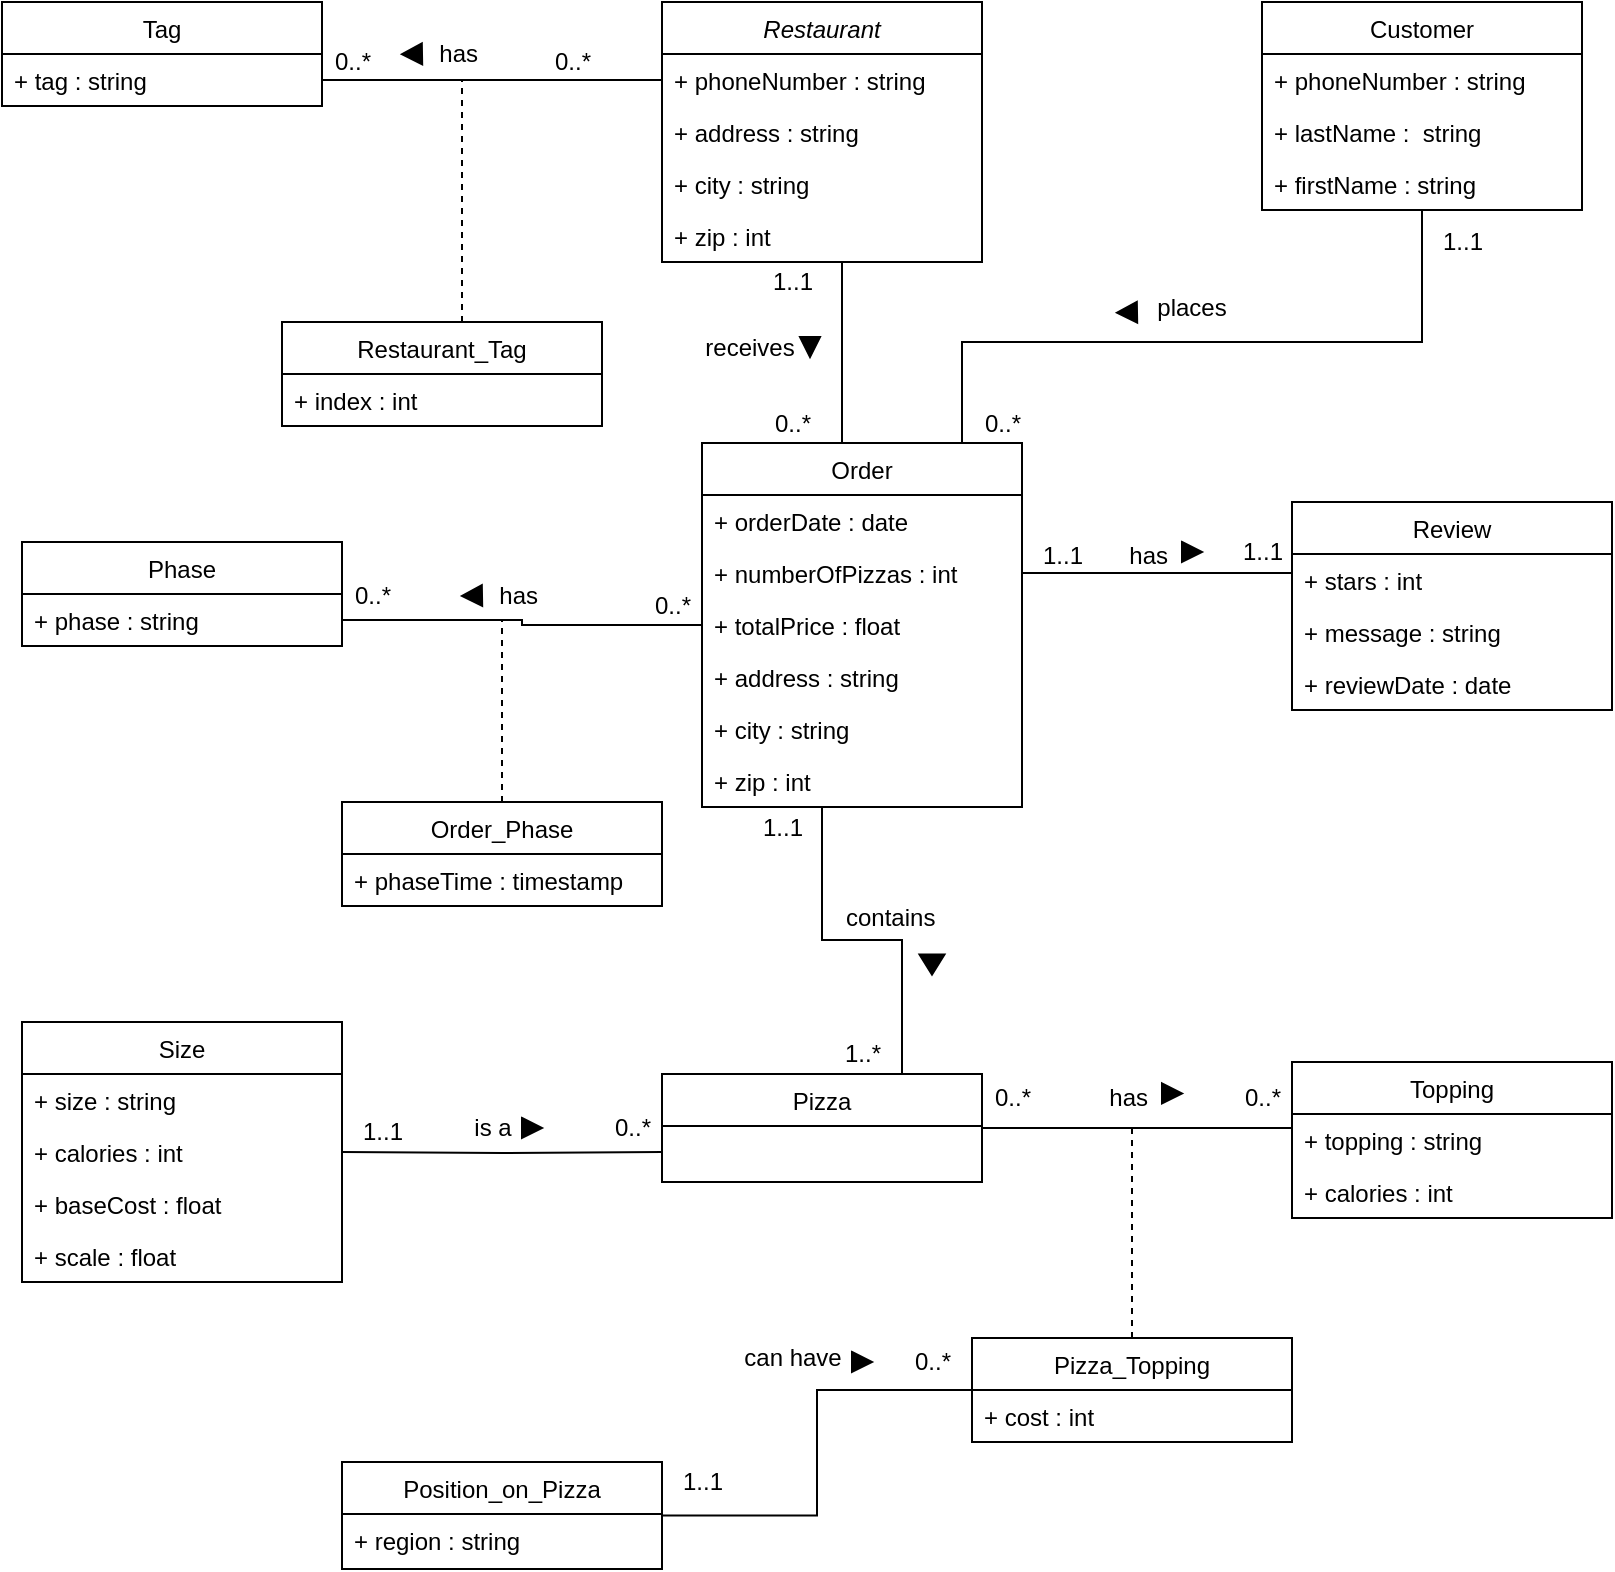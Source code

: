 <mxfile version="15.5.9" type="github">
  <diagram id="C5RBs43oDa-KdzZeNtuy" name="Page-1">
    <mxGraphModel dx="983" dy="626" grid="1" gridSize="10" guides="1" tooltips="1" connect="1" arrows="1" fold="1" page="1" pageScale="1" pageWidth="827" pageHeight="1169" math="0" shadow="0">
      <root>
        <mxCell id="WIyWlLk6GJQsqaUBKTNV-0" />
        <mxCell id="WIyWlLk6GJQsqaUBKTNV-1" parent="WIyWlLk6GJQsqaUBKTNV-0" />
        <mxCell id="j5NIechxEygwmhF16usv-153" style="edgeStyle=orthogonalEdgeStyle;rounded=0;orthogonalLoop=1;jettySize=auto;html=0;entryX=0.25;entryY=0;entryDx=0;entryDy=0;fontColor=#000000;endArrow=none;endFill=0;" edge="1" parent="WIyWlLk6GJQsqaUBKTNV-1" source="zkfFHV4jXpPFQw0GAbJ--0" target="j5NIechxEygwmhF16usv-21">
          <mxGeometry relative="1" as="geometry">
            <Array as="points">
              <mxPoint x="430" y="331" />
            </Array>
          </mxGeometry>
        </mxCell>
        <mxCell id="zkfFHV4jXpPFQw0GAbJ--0" value="Restaurant" style="swimlane;fontStyle=2;align=center;verticalAlign=top;childLayout=stackLayout;horizontal=1;startSize=26;horizontalStack=0;resizeParent=1;resizeLast=0;collapsible=1;marginBottom=0;rounded=0;shadow=0;strokeWidth=1;" parent="WIyWlLk6GJQsqaUBKTNV-1" vertex="1">
          <mxGeometry x="340" y="110" width="160" height="130" as="geometry">
            <mxRectangle x="230" y="140" width="160" height="26" as="alternateBounds" />
          </mxGeometry>
        </mxCell>
        <mxCell id="zkfFHV4jXpPFQw0GAbJ--2" value="+ phoneNumber : string" style="text;align=left;verticalAlign=top;spacingLeft=4;spacingRight=4;overflow=hidden;rotatable=0;points=[[0,0.5],[1,0.5]];portConstraint=eastwest;rounded=0;shadow=0;html=0;" parent="zkfFHV4jXpPFQw0GAbJ--0" vertex="1">
          <mxGeometry y="26" width="160" height="26" as="geometry" />
        </mxCell>
        <mxCell id="zkfFHV4jXpPFQw0GAbJ--3" value="+ address : string" style="text;align=left;verticalAlign=top;spacingLeft=4;spacingRight=4;overflow=hidden;rotatable=0;points=[[0,0.5],[1,0.5]];portConstraint=eastwest;rounded=0;shadow=0;html=0;" parent="zkfFHV4jXpPFQw0GAbJ--0" vertex="1">
          <mxGeometry y="52" width="160" height="26" as="geometry" />
        </mxCell>
        <mxCell id="j5NIechxEygwmhF16usv-6" value="+ city : string " style="text;align=left;verticalAlign=top;spacingLeft=4;spacingRight=4;overflow=hidden;rotatable=0;points=[[0,0.5],[1,0.5]];portConstraint=eastwest;rounded=0;shadow=0;html=0;" vertex="1" parent="zkfFHV4jXpPFQw0GAbJ--0">
          <mxGeometry y="78" width="160" height="26" as="geometry" />
        </mxCell>
        <mxCell id="j5NIechxEygwmhF16usv-7" value="+ zip : int" style="text;align=left;verticalAlign=top;spacingLeft=4;spacingRight=4;overflow=hidden;rotatable=0;points=[[0,0.5],[1,0.5]];portConstraint=eastwest;rounded=0;shadow=0;html=0;" vertex="1" parent="zkfFHV4jXpPFQw0GAbJ--0">
          <mxGeometry y="104" width="160" height="26" as="geometry" />
        </mxCell>
        <mxCell id="zkfFHV4jXpPFQw0GAbJ--6" value="Phase" style="swimlane;fontStyle=0;align=center;verticalAlign=top;childLayout=stackLayout;horizontal=1;startSize=26;horizontalStack=0;resizeParent=1;resizeLast=0;collapsible=1;marginBottom=0;rounded=0;shadow=0;strokeWidth=1;" parent="WIyWlLk6GJQsqaUBKTNV-1" vertex="1">
          <mxGeometry x="20" y="380" width="160" height="52" as="geometry">
            <mxRectangle x="130" y="380" width="160" height="26" as="alternateBounds" />
          </mxGeometry>
        </mxCell>
        <mxCell id="zkfFHV4jXpPFQw0GAbJ--7" value="+ phase : string&#xa;" style="text;align=left;verticalAlign=top;spacingLeft=4;spacingRight=4;overflow=hidden;rotatable=0;points=[[0,0.5],[1,0.5]];portConstraint=eastwest;" parent="zkfFHV4jXpPFQw0GAbJ--6" vertex="1">
          <mxGeometry y="26" width="160" height="26" as="geometry" />
        </mxCell>
        <mxCell id="j5NIechxEygwmhF16usv-9" style="edgeStyle=orthogonalEdgeStyle;rounded=0;orthogonalLoop=1;jettySize=auto;html=1;endArrow=none;endFill=0;dashed=1;" edge="1" parent="WIyWlLk6GJQsqaUBKTNV-1" source="zkfFHV4jXpPFQw0GAbJ--13" target="j5NIechxEygwmhF16usv-12">
          <mxGeometry relative="1" as="geometry">
            <mxPoint x="260" y="190" as="targetPoint" />
            <Array as="points">
              <mxPoint x="240" y="240" />
              <mxPoint x="240" y="240" />
            </Array>
          </mxGeometry>
        </mxCell>
        <mxCell id="zkfFHV4jXpPFQw0GAbJ--13" value="Restaurant_Tag" style="swimlane;fontStyle=0;align=center;verticalAlign=top;childLayout=stackLayout;horizontal=1;startSize=26;horizontalStack=0;resizeParent=1;resizeLast=0;collapsible=1;marginBottom=0;rounded=0;shadow=0;strokeWidth=1;" parent="WIyWlLk6GJQsqaUBKTNV-1" vertex="1">
          <mxGeometry x="150" y="270" width="160" height="52" as="geometry">
            <mxRectangle x="340" y="380" width="170" height="26" as="alternateBounds" />
          </mxGeometry>
        </mxCell>
        <mxCell id="zkfFHV4jXpPFQw0GAbJ--14" value="+ index : int" style="text;align=left;verticalAlign=top;spacingLeft=4;spacingRight=4;overflow=hidden;rotatable=0;points=[[0,0.5],[1,0.5]];portConstraint=eastwest;" parent="zkfFHV4jXpPFQw0GAbJ--13" vertex="1">
          <mxGeometry y="26" width="160" height="26" as="geometry" />
        </mxCell>
        <mxCell id="j5NIechxEygwmhF16usv-154" style="edgeStyle=orthogonalEdgeStyle;rounded=0;orthogonalLoop=1;jettySize=auto;html=0;entryX=0.856;entryY=0;entryDx=0;entryDy=0;entryPerimeter=0;fontColor=#000000;endArrow=none;endFill=0;" edge="1" parent="WIyWlLk6GJQsqaUBKTNV-1" source="zkfFHV4jXpPFQw0GAbJ--17" target="j5NIechxEygwmhF16usv-21">
          <mxGeometry relative="1" as="geometry">
            <Array as="points">
              <mxPoint x="720" y="280" />
              <mxPoint x="490" y="280" />
              <mxPoint x="490" y="330" />
            </Array>
          </mxGeometry>
        </mxCell>
        <mxCell id="zkfFHV4jXpPFQw0GAbJ--17" value="Customer" style="swimlane;fontStyle=0;align=center;verticalAlign=top;childLayout=stackLayout;horizontal=1;startSize=26;horizontalStack=0;resizeParent=1;resizeLast=0;collapsible=1;marginBottom=0;rounded=0;shadow=0;strokeWidth=1;" parent="WIyWlLk6GJQsqaUBKTNV-1" vertex="1">
          <mxGeometry x="640" y="110" width="160" height="104" as="geometry">
            <mxRectangle x="550" y="140" width="160" height="26" as="alternateBounds" />
          </mxGeometry>
        </mxCell>
        <mxCell id="j5NIechxEygwmhF16usv-16" value="+ phoneNumber : string" style="text;align=left;verticalAlign=top;spacingLeft=4;spacingRight=4;overflow=hidden;rotatable=0;points=[[0,0.5],[1,0.5]];portConstraint=eastwest;rounded=0;shadow=0;html=0;" vertex="1" parent="zkfFHV4jXpPFQw0GAbJ--17">
          <mxGeometry y="26" width="160" height="26" as="geometry" />
        </mxCell>
        <mxCell id="j5NIechxEygwmhF16usv-19" value="+ lastName :  string" style="text;align=left;verticalAlign=top;spacingLeft=4;spacingRight=4;overflow=hidden;rotatable=0;points=[[0,0.5],[1,0.5]];portConstraint=eastwest;rounded=0;shadow=0;html=0;" vertex="1" parent="zkfFHV4jXpPFQw0GAbJ--17">
          <mxGeometry y="52" width="160" height="26" as="geometry" />
        </mxCell>
        <mxCell id="j5NIechxEygwmhF16usv-18" value="+ firstName : string " style="text;align=left;verticalAlign=top;spacingLeft=4;spacingRight=4;overflow=hidden;rotatable=0;points=[[0,0.5],[1,0.5]];portConstraint=eastwest;rounded=0;shadow=0;html=0;" vertex="1" parent="zkfFHV4jXpPFQw0GAbJ--17">
          <mxGeometry y="78" width="160" height="26" as="geometry" />
        </mxCell>
        <mxCell id="j5NIechxEygwmhF16usv-0" value="Tag" style="swimlane;fontStyle=0;align=center;verticalAlign=top;childLayout=stackLayout;horizontal=1;startSize=26;horizontalStack=0;resizeParent=1;resizeLast=0;collapsible=1;marginBottom=0;rounded=0;shadow=0;strokeWidth=1;" vertex="1" parent="WIyWlLk6GJQsqaUBKTNV-1">
          <mxGeometry x="10" y="110" width="160" height="52" as="geometry">
            <mxRectangle x="130" y="380" width="160" height="26" as="alternateBounds" />
          </mxGeometry>
        </mxCell>
        <mxCell id="j5NIechxEygwmhF16usv-4" value="+ tag : string" style="text;align=left;verticalAlign=top;spacingLeft=4;spacingRight=4;overflow=hidden;rotatable=0;points=[[0,0.5],[1,0.5]];portConstraint=eastwest;fontStyle=0" vertex="1" parent="j5NIechxEygwmhF16usv-0">
          <mxGeometry y="26" width="160" height="26" as="geometry" />
        </mxCell>
        <mxCell id="j5NIechxEygwmhF16usv-8" value="" style="edgeStyle=orthogonalEdgeStyle;rounded=0;orthogonalLoop=1;jettySize=auto;entryX=0;entryY=0.5;entryDx=0;entryDy=0;endArrow=none;endFill=0;" edge="1" parent="WIyWlLk6GJQsqaUBKTNV-1" source="j5NIechxEygwmhF16usv-4" target="zkfFHV4jXpPFQw0GAbJ--2">
          <mxGeometry relative="1" as="geometry">
            <Array as="points">
              <mxPoint x="280" y="149" />
              <mxPoint x="280" y="149" />
            </Array>
          </mxGeometry>
        </mxCell>
        <mxCell id="j5NIechxEygwmhF16usv-10" value="0..*" style="text;html=1;align=center;verticalAlign=middle;resizable=0;points=[];autosize=1;strokeColor=none;fillColor=none;" vertex="1" parent="WIyWlLk6GJQsqaUBKTNV-1">
          <mxGeometry x="170" y="130" width="30" height="20" as="geometry" />
        </mxCell>
        <mxCell id="j5NIechxEygwmhF16usv-11" value="0..*" style="text;html=1;align=center;verticalAlign=middle;resizable=0;points=[];autosize=1;strokeColor=none;fillColor=none;rotation=0;" vertex="1" parent="WIyWlLk6GJQsqaUBKTNV-1">
          <mxGeometry x="280" y="130" width="30" height="20" as="geometry" />
        </mxCell>
        <mxCell id="j5NIechxEygwmhF16usv-12" value="has&amp;nbsp;" style="text;html=1;strokeColor=none;fillColor=none;align=center;verticalAlign=middle;whiteSpace=wrap;rounded=0;" vertex="1" parent="WIyWlLk6GJQsqaUBKTNV-1">
          <mxGeometry x="210" y="123.5" width="60" height="25" as="geometry" />
        </mxCell>
        <mxCell id="j5NIechxEygwmhF16usv-15" style="edgeStyle=orthogonalEdgeStyle;rounded=0;orthogonalLoop=1;jettySize=auto;html=0;exitX=0.5;exitY=1;exitDx=0;exitDy=0;dashed=1;fontColor=#000000;endArrow=none;endFill=0;" edge="1" parent="WIyWlLk6GJQsqaUBKTNV-1" source="j5NIechxEygwmhF16usv-12" target="j5NIechxEygwmhF16usv-12">
          <mxGeometry relative="1" as="geometry" />
        </mxCell>
        <mxCell id="j5NIechxEygwmhF16usv-21" value="Order" style="swimlane;fontStyle=0;align=center;verticalAlign=top;childLayout=stackLayout;horizontal=1;startSize=26;horizontalStack=0;resizeParent=1;resizeLast=0;collapsible=1;marginBottom=0;rounded=0;shadow=0;strokeWidth=1;" vertex="1" parent="WIyWlLk6GJQsqaUBKTNV-1">
          <mxGeometry x="360" y="330.5" width="160" height="182" as="geometry">
            <mxRectangle x="340" y="380" width="170" height="26" as="alternateBounds" />
          </mxGeometry>
        </mxCell>
        <mxCell id="j5NIechxEygwmhF16usv-22" value="+ orderDate : date&#xa;" style="text;align=left;verticalAlign=top;spacingLeft=4;spacingRight=4;overflow=hidden;rotatable=0;points=[[0,0.5],[1,0.5]];portConstraint=eastwest;" vertex="1" parent="j5NIechxEygwmhF16usv-21">
          <mxGeometry y="26" width="160" height="26" as="geometry" />
        </mxCell>
        <mxCell id="j5NIechxEygwmhF16usv-23" value="+ numberOfPizzas : int&#xa;" style="text;align=left;verticalAlign=top;spacingLeft=4;spacingRight=4;overflow=hidden;rotatable=0;points=[[0,0.5],[1,0.5]];portConstraint=eastwest;" vertex="1" parent="j5NIechxEygwmhF16usv-21">
          <mxGeometry y="52" width="160" height="26" as="geometry" />
        </mxCell>
        <mxCell id="j5NIechxEygwmhF16usv-24" value="+ totalPrice : float&#xa;" style="text;align=left;verticalAlign=top;spacingLeft=4;spacingRight=4;overflow=hidden;rotatable=0;points=[[0,0.5],[1,0.5]];portConstraint=eastwest;" vertex="1" parent="j5NIechxEygwmhF16usv-21">
          <mxGeometry y="78" width="160" height="26" as="geometry" />
        </mxCell>
        <mxCell id="j5NIechxEygwmhF16usv-33" value="+ address : string&#xa;" style="text;align=left;verticalAlign=top;spacingLeft=4;spacingRight=4;overflow=hidden;rotatable=0;points=[[0,0.5],[1,0.5]];portConstraint=eastwest;" vertex="1" parent="j5NIechxEygwmhF16usv-21">
          <mxGeometry y="104" width="160" height="26" as="geometry" />
        </mxCell>
        <mxCell id="j5NIechxEygwmhF16usv-34" value="+ city : string&#xa;" style="text;align=left;verticalAlign=top;spacingLeft=4;spacingRight=4;overflow=hidden;rotatable=0;points=[[0,0.5],[1,0.5]];portConstraint=eastwest;" vertex="1" parent="j5NIechxEygwmhF16usv-21">
          <mxGeometry y="130" width="160" height="26" as="geometry" />
        </mxCell>
        <mxCell id="j5NIechxEygwmhF16usv-35" value="+ zip : int&#xa;" style="text;align=left;verticalAlign=top;spacingLeft=4;spacingRight=4;overflow=hidden;rotatable=0;points=[[0,0.5],[1,0.5]];portConstraint=eastwest;" vertex="1" parent="j5NIechxEygwmhF16usv-21">
          <mxGeometry y="156" width="160" height="24" as="geometry" />
        </mxCell>
        <mxCell id="j5NIechxEygwmhF16usv-27" value="places" style="text;html=1;strokeColor=none;fillColor=none;align=center;verticalAlign=middle;whiteSpace=wrap;rounded=0;" vertex="1" parent="WIyWlLk6GJQsqaUBKTNV-1">
          <mxGeometry x="575" y="250" width="60" height="25" as="geometry" />
        </mxCell>
        <mxCell id="j5NIechxEygwmhF16usv-28" value="0..*" style="text;html=1;align=center;verticalAlign=middle;resizable=0;points=[];autosize=1;strokeColor=none;fillColor=none;rotation=0;" vertex="1" parent="WIyWlLk6GJQsqaUBKTNV-1">
          <mxGeometry x="390" y="310.5" width="30" height="20" as="geometry" />
        </mxCell>
        <mxCell id="j5NIechxEygwmhF16usv-29" value="0..*" style="text;html=1;align=center;verticalAlign=middle;resizable=0;points=[];autosize=1;strokeColor=none;fillColor=none;rotation=0;" vertex="1" parent="WIyWlLk6GJQsqaUBKTNV-1">
          <mxGeometry x="495" y="310.5" width="30" height="20" as="geometry" />
        </mxCell>
        <mxCell id="j5NIechxEygwmhF16usv-32" value="" style="triangle;whiteSpace=wrap;html=1;fontColor=#000000;fillColor=#000000;align=left;rotation=-181;" vertex="1" parent="WIyWlLk6GJQsqaUBKTNV-1">
          <mxGeometry x="210" y="130.79" width="10" height="10.43" as="geometry" />
        </mxCell>
        <mxCell id="j5NIechxEygwmhF16usv-40" style="edgeStyle=orthogonalEdgeStyle;rounded=0;orthogonalLoop=1;jettySize=auto;html=0;exitX=0.5;exitY=1;exitDx=0;exitDy=0;dashed=1;fontColor=#000000;endArrow=none;endFill=0;" edge="1" parent="WIyWlLk6GJQsqaUBKTNV-1">
          <mxGeometry relative="1" as="geometry">
            <mxPoint x="250" y="391.83" as="sourcePoint" />
            <mxPoint x="250" y="391.83" as="targetPoint" />
          </mxGeometry>
        </mxCell>
        <mxCell id="j5NIechxEygwmhF16usv-42" value="Review" style="swimlane;fontStyle=0;align=center;verticalAlign=top;childLayout=stackLayout;horizontal=1;startSize=26;horizontalStack=0;resizeParent=1;resizeLast=0;collapsible=1;marginBottom=0;rounded=0;shadow=0;strokeWidth=1;" vertex="1" parent="WIyWlLk6GJQsqaUBKTNV-1">
          <mxGeometry x="655" y="360" width="160" height="104" as="geometry">
            <mxRectangle x="340" y="380" width="170" height="26" as="alternateBounds" />
          </mxGeometry>
        </mxCell>
        <mxCell id="j5NIechxEygwmhF16usv-43" value="+ stars : int&#xa;" style="text;align=left;verticalAlign=top;spacingLeft=4;spacingRight=4;overflow=hidden;rotatable=0;points=[[0,0.5],[1,0.5]];portConstraint=eastwest;" vertex="1" parent="j5NIechxEygwmhF16usv-42">
          <mxGeometry y="26" width="160" height="26" as="geometry" />
        </mxCell>
        <mxCell id="j5NIechxEygwmhF16usv-44" value="+ message : string&#xa;" style="text;align=left;verticalAlign=top;spacingLeft=4;spacingRight=4;overflow=hidden;rotatable=0;points=[[0,0.5],[1,0.5]];portConstraint=eastwest;" vertex="1" parent="j5NIechxEygwmhF16usv-42">
          <mxGeometry y="52" width="160" height="26" as="geometry" />
        </mxCell>
        <mxCell id="j5NIechxEygwmhF16usv-45" value="+ reviewDate : date&#xa;" style="text;align=left;verticalAlign=top;spacingLeft=4;spacingRight=4;overflow=hidden;rotatable=0;points=[[0,0.5],[1,0.5]];portConstraint=eastwest;" vertex="1" parent="j5NIechxEygwmhF16usv-42">
          <mxGeometry y="78" width="160" height="26" as="geometry" />
        </mxCell>
        <mxCell id="j5NIechxEygwmhF16usv-81" style="edgeStyle=orthogonalEdgeStyle;rounded=0;orthogonalLoop=1;jettySize=auto;html=0;entryX=0.5;entryY=1;entryDx=0;entryDy=0;fontColor=#000000;endArrow=none;endFill=0;" edge="1" parent="WIyWlLk6GJQsqaUBKTNV-1" source="j5NIechxEygwmhF16usv-49" target="j5NIechxEygwmhF16usv-21">
          <mxGeometry relative="1" as="geometry">
            <Array as="points">
              <mxPoint x="460" y="579" />
              <mxPoint x="420" y="579" />
              <mxPoint x="420" y="512" />
            </Array>
          </mxGeometry>
        </mxCell>
        <mxCell id="j5NIechxEygwmhF16usv-49" value="Pizza" style="swimlane;fontStyle=0;align=center;verticalAlign=top;childLayout=stackLayout;horizontal=1;startSize=26;horizontalStack=0;resizeParent=1;resizeLast=0;collapsible=1;marginBottom=0;rounded=0;shadow=0;strokeWidth=1;" vertex="1" parent="WIyWlLk6GJQsqaUBKTNV-1">
          <mxGeometry x="340" y="646" width="160" height="54" as="geometry">
            <mxRectangle x="340" y="380" width="170" height="26" as="alternateBounds" />
          </mxGeometry>
        </mxCell>
        <mxCell id="j5NIechxEygwmhF16usv-57" value="1..1" style="text;html=1;align=center;verticalAlign=middle;resizable=0;points=[];autosize=1;strokeColor=none;fillColor=none;rotation=0;" vertex="1" parent="WIyWlLk6GJQsqaUBKTNV-1">
          <mxGeometry x="380" y="512.5" width="40" height="20" as="geometry" />
        </mxCell>
        <mxCell id="j5NIechxEygwmhF16usv-59" value="has&amp;nbsp;" style="text;html=1;strokeColor=none;fillColor=none;align=center;verticalAlign=middle;whiteSpace=wrap;rounded=0;" vertex="1" parent="WIyWlLk6GJQsqaUBKTNV-1">
          <mxGeometry x="555" y="374.79" width="60" height="25" as="geometry" />
        </mxCell>
        <mxCell id="j5NIechxEygwmhF16usv-62" value="1..1" style="text;html=1;align=center;verticalAlign=middle;resizable=0;points=[];autosize=1;strokeColor=none;fillColor=none;rotation=0;" vertex="1" parent="WIyWlLk6GJQsqaUBKTNV-1">
          <mxGeometry x="520" y="377.29" width="40" height="20" as="geometry" />
        </mxCell>
        <mxCell id="j5NIechxEygwmhF16usv-63" value="1..1" style="text;html=1;align=center;verticalAlign=middle;resizable=0;points=[];autosize=1;strokeColor=none;fillColor=none;rotation=0;" vertex="1" parent="WIyWlLk6GJQsqaUBKTNV-1">
          <mxGeometry x="620" y="375" width="40" height="20" as="geometry" />
        </mxCell>
        <mxCell id="j5NIechxEygwmhF16usv-66" value="Size" style="swimlane;fontStyle=0;align=center;verticalAlign=top;childLayout=stackLayout;horizontal=1;startSize=26;horizontalStack=0;resizeParent=1;resizeLast=0;collapsible=1;marginBottom=0;rounded=0;shadow=0;strokeWidth=1;" vertex="1" parent="WIyWlLk6GJQsqaUBKTNV-1">
          <mxGeometry x="20" y="620" width="160" height="130" as="geometry">
            <mxRectangle x="340" y="380" width="170" height="26" as="alternateBounds" />
          </mxGeometry>
        </mxCell>
        <mxCell id="j5NIechxEygwmhF16usv-67" value="+ size : string &#xa;" style="text;align=left;verticalAlign=top;spacingLeft=4;spacingRight=4;overflow=hidden;rotatable=0;points=[[0,0.5],[1,0.5]];portConstraint=eastwest;" vertex="1" parent="j5NIechxEygwmhF16usv-66">
          <mxGeometry y="26" width="160" height="26" as="geometry" />
        </mxCell>
        <mxCell id="j5NIechxEygwmhF16usv-121" value="+ calories : int &#xa;" style="text;align=left;verticalAlign=top;spacingLeft=4;spacingRight=4;overflow=hidden;rotatable=0;points=[[0,0.5],[1,0.5]];portConstraint=eastwest;" vertex="1" parent="j5NIechxEygwmhF16usv-66">
          <mxGeometry y="52" width="160" height="26" as="geometry" />
        </mxCell>
        <mxCell id="j5NIechxEygwmhF16usv-122" value="+ baseCost : float &#xa;" style="text;align=left;verticalAlign=top;spacingLeft=4;spacingRight=4;overflow=hidden;rotatable=0;points=[[0,0.5],[1,0.5]];portConstraint=eastwest;" vertex="1" parent="j5NIechxEygwmhF16usv-66">
          <mxGeometry y="78" width="160" height="26" as="geometry" />
        </mxCell>
        <mxCell id="j5NIechxEygwmhF16usv-145" value="+ scale : float &#xa;" style="text;align=left;verticalAlign=top;spacingLeft=4;spacingRight=4;overflow=hidden;rotatable=0;points=[[0,0.5],[1,0.5]];portConstraint=eastwest;" vertex="1" parent="j5NIechxEygwmhF16usv-66">
          <mxGeometry y="104" width="160" height="26" as="geometry" />
        </mxCell>
        <mxCell id="j5NIechxEygwmhF16usv-226" style="edgeStyle=orthogonalEdgeStyle;rounded=0;orthogonalLoop=1;jettySize=auto;html=0;entryX=1;entryY=0.5;entryDx=0;entryDy=0;fontColor=#000000;endArrow=none;endFill=0;" edge="1" parent="WIyWlLk6GJQsqaUBKTNV-1" source="j5NIechxEygwmhF16usv-70" target="j5NIechxEygwmhF16usv-49">
          <mxGeometry relative="1" as="geometry">
            <Array as="points">
              <mxPoint x="610" y="673" />
              <mxPoint x="610" y="673" />
            </Array>
          </mxGeometry>
        </mxCell>
        <mxCell id="j5NIechxEygwmhF16usv-70" value="Topping" style="swimlane;fontStyle=0;align=center;verticalAlign=top;childLayout=stackLayout;horizontal=1;startSize=26;horizontalStack=0;resizeParent=1;resizeLast=0;collapsible=1;marginBottom=0;rounded=0;shadow=0;strokeWidth=1;" vertex="1" parent="WIyWlLk6GJQsqaUBKTNV-1">
          <mxGeometry x="655" y="640" width="160" height="78" as="geometry">
            <mxRectangle x="340" y="380" width="170" height="26" as="alternateBounds" />
          </mxGeometry>
        </mxCell>
        <mxCell id="j5NIechxEygwmhF16usv-71" value="+ topping : string &#xa;" style="text;align=left;verticalAlign=top;spacingLeft=4;spacingRight=4;overflow=hidden;rotatable=0;points=[[0,0.5],[1,0.5]];portConstraint=eastwest;" vertex="1" parent="j5NIechxEygwmhF16usv-70">
          <mxGeometry y="26" width="160" height="26" as="geometry" />
        </mxCell>
        <mxCell id="j5NIechxEygwmhF16usv-123" value="+ calories : int &#xa;" style="text;align=left;verticalAlign=top;spacingLeft=4;spacingRight=4;overflow=hidden;rotatable=0;points=[[0,0.5],[1,0.5]];portConstraint=eastwest;" vertex="1" parent="j5NIechxEygwmhF16usv-70">
          <mxGeometry y="52" width="160" height="26" as="geometry" />
        </mxCell>
        <mxCell id="j5NIechxEygwmhF16usv-231" style="edgeStyle=orthogonalEdgeStyle;rounded=0;orthogonalLoop=1;jettySize=auto;html=0;entryX=0.5;entryY=1;entryDx=0;entryDy=0;fontColor=#000000;endArrow=none;endFill=0;dashed=1;" edge="1" parent="WIyWlLk6GJQsqaUBKTNV-1" source="j5NIechxEygwmhF16usv-84" target="j5NIechxEygwmhF16usv-229">
          <mxGeometry relative="1" as="geometry" />
        </mxCell>
        <mxCell id="j5NIechxEygwmhF16usv-84" value="Pizza_Topping" style="swimlane;fontStyle=0;align=center;verticalAlign=top;childLayout=stackLayout;horizontal=1;startSize=26;horizontalStack=0;resizeParent=1;resizeLast=0;collapsible=1;marginBottom=0;rounded=0;shadow=0;strokeWidth=1;" vertex="1" parent="WIyWlLk6GJQsqaUBKTNV-1">
          <mxGeometry x="495" y="778" width="160" height="52" as="geometry">
            <mxRectangle x="495" y="780" width="170" height="26" as="alternateBounds" />
          </mxGeometry>
        </mxCell>
        <mxCell id="j5NIechxEygwmhF16usv-130" value="+ cost : int &#xa;" style="text;align=left;verticalAlign=top;spacingLeft=4;spacingRight=4;overflow=hidden;rotatable=0;points=[[0,0.5],[1,0.5]];portConstraint=eastwest;" vertex="1" parent="j5NIechxEygwmhF16usv-84">
          <mxGeometry y="26" width="160" height="26" as="geometry" />
        </mxCell>
        <mxCell id="j5NIechxEygwmhF16usv-87" style="edgeStyle=orthogonalEdgeStyle;rounded=0;orthogonalLoop=1;jettySize=auto;html=0;fontColor=#000000;endArrow=none;endFill=0;" edge="1" parent="WIyWlLk6GJQsqaUBKTNV-1" source="j5NIechxEygwmhF16usv-23" target="j5NIechxEygwmhF16usv-43">
          <mxGeometry relative="1" as="geometry">
            <Array as="points">
              <mxPoint x="620" y="395" />
              <mxPoint x="620" y="395" />
            </Array>
          </mxGeometry>
        </mxCell>
        <mxCell id="j5NIechxEygwmhF16usv-88" value="" style="triangle;whiteSpace=wrap;html=1;fontColor=#000000;fillColor=#000000;align=left;" vertex="1" parent="WIyWlLk6GJQsqaUBKTNV-1">
          <mxGeometry x="600" y="380" width="10" height="10" as="geometry" />
        </mxCell>
        <mxCell id="j5NIechxEygwmhF16usv-198" style="edgeStyle=orthogonalEdgeStyle;rounded=0;orthogonalLoop=1;jettySize=auto;html=0;fontColor=#000000;endArrow=none;endFill=0;dashed=1;" edge="1" parent="WIyWlLk6GJQsqaUBKTNV-1" source="j5NIechxEygwmhF16usv-89">
          <mxGeometry relative="1" as="geometry">
            <mxPoint x="260" y="419" as="targetPoint" />
            <Array as="points">
              <mxPoint x="260" y="419" />
            </Array>
          </mxGeometry>
        </mxCell>
        <mxCell id="j5NIechxEygwmhF16usv-89" value="Order_Phase" style="swimlane;fontStyle=0;align=center;verticalAlign=top;childLayout=stackLayout;horizontal=1;startSize=26;horizontalStack=0;resizeParent=1;resizeLast=0;collapsible=1;marginBottom=0;rounded=0;shadow=0;strokeWidth=1;" vertex="1" parent="WIyWlLk6GJQsqaUBKTNV-1">
          <mxGeometry x="180" y="510" width="160" height="52" as="geometry">
            <mxRectangle x="130" y="380" width="160" height="26" as="alternateBounds" />
          </mxGeometry>
        </mxCell>
        <mxCell id="j5NIechxEygwmhF16usv-91" value="+ phaseTime : timestamp&#xa;" style="text;align=left;verticalAlign=top;spacingLeft=4;spacingRight=4;overflow=hidden;rotatable=0;points=[[0,0.5],[1,0.5]];portConstraint=eastwest;rounded=0;shadow=0;html=0;" vertex="1" parent="j5NIechxEygwmhF16usv-89">
          <mxGeometry y="26" width="160" height="26" as="geometry" />
        </mxCell>
        <mxCell id="j5NIechxEygwmhF16usv-96" value="1..*" style="text;html=1;align=center;verticalAlign=middle;resizable=0;points=[];autosize=1;strokeColor=none;fillColor=none;rotation=0;" vertex="1" parent="WIyWlLk6GJQsqaUBKTNV-1">
          <mxGeometry x="425" y="626" width="30" height="20" as="geometry" />
        </mxCell>
        <mxCell id="j5NIechxEygwmhF16usv-112" value="&lt;div style=&quot;text-align: center&quot;&gt;&lt;font face=&quot;helvetica&quot;&gt;contains&lt;/font&gt;&lt;/div&gt;" style="text;whiteSpace=wrap;html=1;fontColor=#000000;" vertex="1" parent="WIyWlLk6GJQsqaUBKTNV-1">
          <mxGeometry x="430" y="553.5" width="50" height="30" as="geometry" />
        </mxCell>
        <mxCell id="j5NIechxEygwmhF16usv-113" value="" style="triangle;whiteSpace=wrap;html=1;fontColor=#000000;fillColor=#000000;align=left;rotation=90;" vertex="1" parent="WIyWlLk6GJQsqaUBKTNV-1">
          <mxGeometry x="470" y="585" width="10" height="12.5" as="geometry" />
        </mxCell>
        <mxCell id="j5NIechxEygwmhF16usv-118" value="0..*" style="text;html=1;align=center;verticalAlign=middle;resizable=0;points=[];autosize=1;strokeColor=none;fillColor=none;rotation=0;" vertex="1" parent="WIyWlLk6GJQsqaUBKTNV-1">
          <mxGeometry x="310" y="663" width="30" height="20" as="geometry" />
        </mxCell>
        <mxCell id="j5NIechxEygwmhF16usv-233" style="edgeStyle=orthogonalEdgeStyle;rounded=0;orthogonalLoop=1;jettySize=auto;html=0;fontColor=#000000;endArrow=none;endFill=0;entryX=0;entryY=0.5;entryDx=0;entryDy=0;" edge="1" parent="WIyWlLk6GJQsqaUBKTNV-1" source="j5NIechxEygwmhF16usv-131" target="j5NIechxEygwmhF16usv-84">
          <mxGeometry relative="1" as="geometry">
            <mxPoint x="490" y="803" as="targetPoint" />
          </mxGeometry>
        </mxCell>
        <mxCell id="j5NIechxEygwmhF16usv-131" value="Position_on_Pizza" style="swimlane;fontStyle=0;align=center;verticalAlign=top;childLayout=stackLayout;horizontal=1;startSize=26;horizontalStack=0;resizeParent=1;resizeLast=0;collapsible=1;marginBottom=0;rounded=0;shadow=0;strokeWidth=1;" vertex="1" parent="WIyWlLk6GJQsqaUBKTNV-1">
          <mxGeometry x="180" y="840" width="160" height="53.5" as="geometry">
            <mxRectangle x="340" y="380" width="170" height="26" as="alternateBounds" />
          </mxGeometry>
        </mxCell>
        <mxCell id="j5NIechxEygwmhF16usv-134" value="+ region : string &#xa;" style="text;align=left;verticalAlign=top;spacingLeft=4;spacingRight=4;overflow=hidden;rotatable=0;points=[[0,0.5],[1,0.5]];portConstraint=eastwest;" vertex="1" parent="j5NIechxEygwmhF16usv-131">
          <mxGeometry y="26" width="160" height="24" as="geometry" />
        </mxCell>
        <mxCell id="j5NIechxEygwmhF16usv-155" value="1..1" style="text;html=1;align=center;verticalAlign=middle;resizable=0;points=[];autosize=1;strokeColor=none;fillColor=none;rotation=0;" vertex="1" parent="WIyWlLk6GJQsqaUBKTNV-1">
          <mxGeometry x="385" y="240" width="40" height="20" as="geometry" />
        </mxCell>
        <mxCell id="j5NIechxEygwmhF16usv-156" value="1..1" style="text;html=1;align=center;verticalAlign=middle;resizable=0;points=[];autosize=1;strokeColor=none;fillColor=none;rotation=0;" vertex="1" parent="WIyWlLk6GJQsqaUBKTNV-1">
          <mxGeometry x="720" y="220" width="40" height="20" as="geometry" />
        </mxCell>
        <mxCell id="j5NIechxEygwmhF16usv-157" value="" style="triangle;whiteSpace=wrap;html=1;fontColor=#000000;fillColor=#000000;align=left;rotation=-181;" vertex="1" parent="WIyWlLk6GJQsqaUBKTNV-1">
          <mxGeometry x="567.5" y="260.0" width="10" height="10.43" as="geometry" />
        </mxCell>
        <mxCell id="j5NIechxEygwmhF16usv-158" value="receives" style="text;html=1;strokeColor=none;fillColor=none;align=center;verticalAlign=middle;whiteSpace=wrap;rounded=0;" vertex="1" parent="WIyWlLk6GJQsqaUBKTNV-1">
          <mxGeometry x="354" y="270" width="60" height="25" as="geometry" />
        </mxCell>
        <mxCell id="j5NIechxEygwmhF16usv-159" value="" style="triangle;whiteSpace=wrap;html=1;fontColor=#000000;fillColor=#000000;align=left;rotation=90;" vertex="1" parent="WIyWlLk6GJQsqaUBKTNV-1">
          <mxGeometry x="409" y="277.5" width="10" height="10" as="geometry" />
        </mxCell>
        <mxCell id="j5NIechxEygwmhF16usv-180" value="has&amp;nbsp;" style="text;html=1;strokeColor=none;fillColor=none;align=center;verticalAlign=middle;whiteSpace=wrap;rounded=0;" vertex="1" parent="WIyWlLk6GJQsqaUBKTNV-1">
          <mxGeometry x="240" y="394.33" width="60" height="25" as="geometry" />
        </mxCell>
        <mxCell id="j5NIechxEygwmhF16usv-181" style="edgeStyle=orthogonalEdgeStyle;rounded=0;orthogonalLoop=1;jettySize=auto;html=0;exitX=0.5;exitY=1;exitDx=0;exitDy=0;dashed=1;fontColor=#000000;endArrow=none;endFill=0;" edge="1" parent="WIyWlLk6GJQsqaUBKTNV-1" source="j5NIechxEygwmhF16usv-180" target="j5NIechxEygwmhF16usv-180">
          <mxGeometry relative="1" as="geometry" />
        </mxCell>
        <mxCell id="j5NIechxEygwmhF16usv-182" value="" style="triangle;whiteSpace=wrap;html=1;fontColor=#000000;fillColor=#000000;align=left;rotation=-181;" vertex="1" parent="WIyWlLk6GJQsqaUBKTNV-1">
          <mxGeometry x="240" y="401.62" width="10" height="10.43" as="geometry" />
        </mxCell>
        <mxCell id="j5NIechxEygwmhF16usv-187" style="edgeStyle=orthogonalEdgeStyle;rounded=0;orthogonalLoop=1;jettySize=auto;html=0;entryX=1;entryY=0.5;entryDx=0;entryDy=0;fontColor=#000000;endArrow=none;endFill=0;" edge="1" parent="WIyWlLk6GJQsqaUBKTNV-1" target="j5NIechxEygwmhF16usv-121">
          <mxGeometry relative="1" as="geometry">
            <mxPoint x="340" y="685" as="sourcePoint" />
          </mxGeometry>
        </mxCell>
        <mxCell id="j5NIechxEygwmhF16usv-188" value="is a" style="text;html=1;align=center;verticalAlign=middle;resizable=0;points=[];autosize=1;strokeColor=none;fillColor=none;rotation=0;" vertex="1" parent="WIyWlLk6GJQsqaUBKTNV-1">
          <mxGeometry x="240" y="663" width="30" height="20" as="geometry" />
        </mxCell>
        <mxCell id="j5NIechxEygwmhF16usv-189" value="1..1" style="text;html=1;align=center;verticalAlign=middle;resizable=0;points=[];autosize=1;strokeColor=none;fillColor=none;rotation=0;" vertex="1" parent="WIyWlLk6GJQsqaUBKTNV-1">
          <mxGeometry x="180" y="665" width="40" height="20" as="geometry" />
        </mxCell>
        <mxCell id="j5NIechxEygwmhF16usv-194" value="" style="triangle;whiteSpace=wrap;html=1;fontColor=#000000;fillColor=#000000;align=left;" vertex="1" parent="WIyWlLk6GJQsqaUBKTNV-1">
          <mxGeometry x="270" y="668" width="10" height="10" as="geometry" />
        </mxCell>
        <mxCell id="j5NIechxEygwmhF16usv-197" style="edgeStyle=orthogonalEdgeStyle;rounded=0;orthogonalLoop=1;jettySize=auto;html=0;entryX=1;entryY=0.5;entryDx=0;entryDy=0;fontColor=#000000;endArrow=none;endFill=0;" edge="1" parent="WIyWlLk6GJQsqaUBKTNV-1" source="j5NIechxEygwmhF16usv-24" target="zkfFHV4jXpPFQw0GAbJ--7">
          <mxGeometry relative="1" as="geometry" />
        </mxCell>
        <mxCell id="j5NIechxEygwmhF16usv-199" value="0..*" style="text;html=1;align=center;verticalAlign=middle;resizable=0;points=[];autosize=1;strokeColor=none;fillColor=none;rotation=0;" vertex="1" parent="WIyWlLk6GJQsqaUBKTNV-1">
          <mxGeometry x="330" y="401.62" width="30" height="20" as="geometry" />
        </mxCell>
        <mxCell id="j5NIechxEygwmhF16usv-200" value="0..*" style="text;html=1;align=center;verticalAlign=middle;resizable=0;points=[];autosize=1;strokeColor=none;fillColor=none;rotation=0;" vertex="1" parent="WIyWlLk6GJQsqaUBKTNV-1">
          <mxGeometry x="180" y="397.29" width="30" height="20" as="geometry" />
        </mxCell>
        <mxCell id="j5NIechxEygwmhF16usv-217" style="edgeStyle=orthogonalEdgeStyle;rounded=0;orthogonalLoop=1;jettySize=auto;html=0;exitX=0.5;exitY=1;exitDx=0;exitDy=0;dashed=1;fontColor=#000000;endArrow=none;endFill=0;" edge="1" parent="WIyWlLk6GJQsqaUBKTNV-1">
          <mxGeometry relative="1" as="geometry">
            <mxPoint x="625" y="525.0" as="sourcePoint" />
            <mxPoint x="625" y="525.0" as="targetPoint" />
          </mxGeometry>
        </mxCell>
        <mxCell id="j5NIechxEygwmhF16usv-220" style="edgeStyle=orthogonalEdgeStyle;rounded=0;orthogonalLoop=1;jettySize=auto;html=0;exitX=0.5;exitY=1;exitDx=0;exitDy=0;dashed=1;fontColor=#000000;endArrow=none;endFill=0;" edge="1" parent="WIyWlLk6GJQsqaUBKTNV-1">
          <mxGeometry relative="1" as="geometry">
            <mxPoint x="645" y="552.5" as="sourcePoint" />
            <mxPoint x="645" y="552.5" as="targetPoint" />
          </mxGeometry>
        </mxCell>
        <mxCell id="j5NIechxEygwmhF16usv-227" value="0..*" style="text;html=1;align=center;verticalAlign=middle;resizable=0;points=[];autosize=1;strokeColor=none;fillColor=none;rotation=0;" vertex="1" parent="WIyWlLk6GJQsqaUBKTNV-1">
          <mxGeometry x="500" y="648" width="30" height="20" as="geometry" />
        </mxCell>
        <mxCell id="j5NIechxEygwmhF16usv-228" value="0..*" style="text;html=1;align=center;verticalAlign=middle;resizable=0;points=[];autosize=1;strokeColor=none;fillColor=none;rotation=0;" vertex="1" parent="WIyWlLk6GJQsqaUBKTNV-1">
          <mxGeometry x="625" y="648" width="30" height="20" as="geometry" />
        </mxCell>
        <mxCell id="j5NIechxEygwmhF16usv-229" value="has&amp;nbsp;" style="text;html=1;strokeColor=none;fillColor=none;align=center;verticalAlign=middle;whiteSpace=wrap;rounded=0;" vertex="1" parent="WIyWlLk6GJQsqaUBKTNV-1">
          <mxGeometry x="545" y="645.5" width="60" height="25" as="geometry" />
        </mxCell>
        <mxCell id="j5NIechxEygwmhF16usv-230" value="" style="triangle;whiteSpace=wrap;html=1;fontColor=#000000;fillColor=#000000;align=left;" vertex="1" parent="WIyWlLk6GJQsqaUBKTNV-1">
          <mxGeometry x="590" y="650.71" width="10" height="10" as="geometry" />
        </mxCell>
        <mxCell id="j5NIechxEygwmhF16usv-234" value="0..*" style="text;html=1;align=center;verticalAlign=middle;resizable=0;points=[];autosize=1;strokeColor=none;fillColor=none;rotation=0;" vertex="1" parent="WIyWlLk6GJQsqaUBKTNV-1">
          <mxGeometry x="460" y="780" width="30" height="20" as="geometry" />
        </mxCell>
        <mxCell id="j5NIechxEygwmhF16usv-235" value="1..1" style="text;html=1;align=center;verticalAlign=middle;resizable=0;points=[];autosize=1;strokeColor=none;fillColor=none;rotation=0;" vertex="1" parent="WIyWlLk6GJQsqaUBKTNV-1">
          <mxGeometry x="340" y="840" width="40" height="20" as="geometry" />
        </mxCell>
        <mxCell id="j5NIechxEygwmhF16usv-236" value="can have" style="text;html=1;align=center;verticalAlign=middle;resizable=0;points=[];autosize=1;strokeColor=none;fillColor=none;rotation=0;" vertex="1" parent="WIyWlLk6GJQsqaUBKTNV-1">
          <mxGeometry x="375" y="778" width="60" height="20" as="geometry" />
        </mxCell>
        <mxCell id="j5NIechxEygwmhF16usv-237" value="" style="triangle;whiteSpace=wrap;html=1;fontColor=#000000;fillColor=#000000;align=left;" vertex="1" parent="WIyWlLk6GJQsqaUBKTNV-1">
          <mxGeometry x="435" y="785" width="10" height="10" as="geometry" />
        </mxCell>
      </root>
    </mxGraphModel>
  </diagram>
</mxfile>
